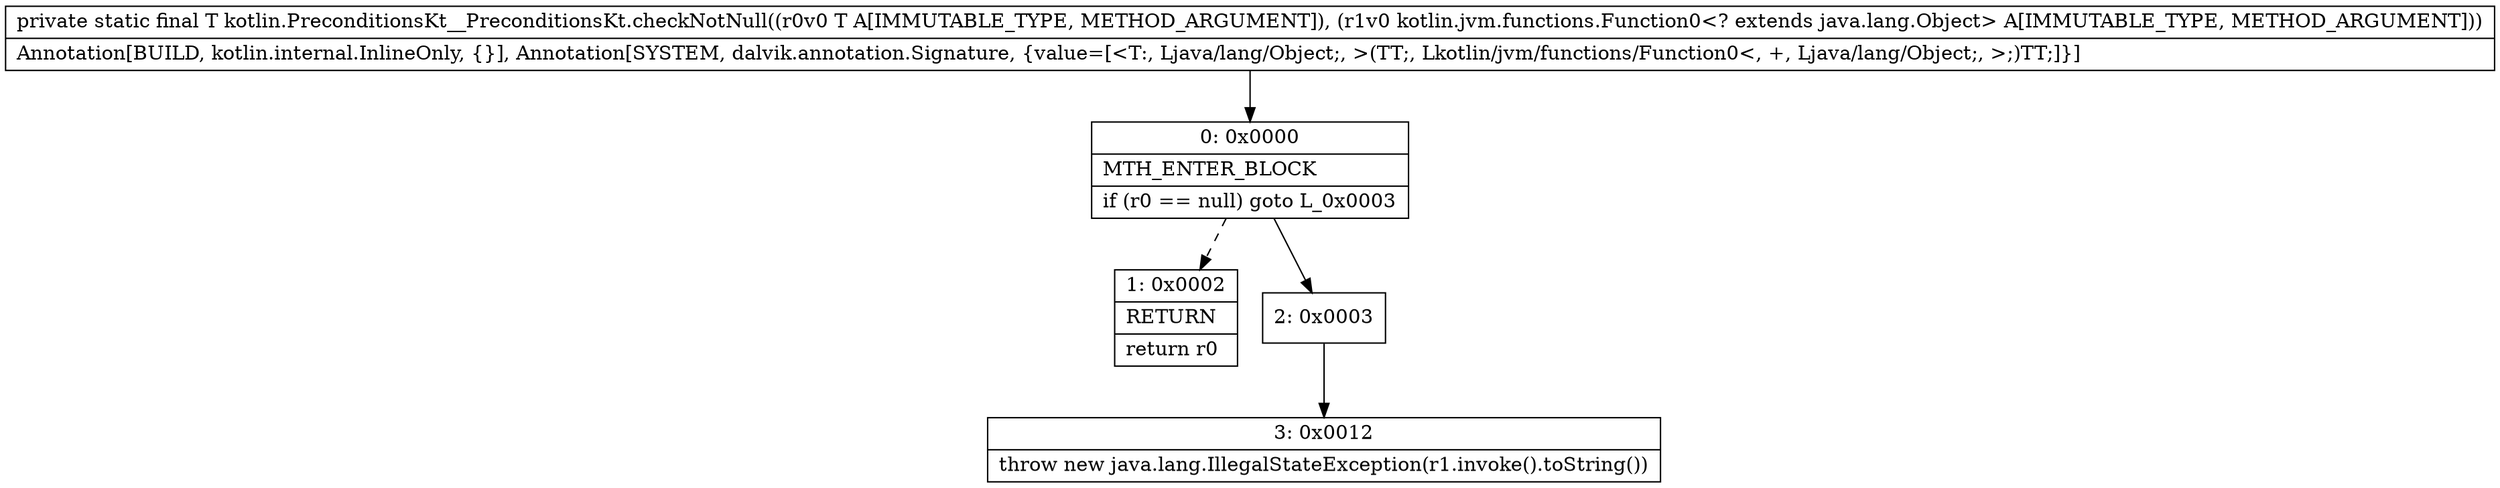 digraph "CFG forkotlin.PreconditionsKt__PreconditionsKt.checkNotNull(Ljava\/lang\/Object;Lkotlin\/jvm\/functions\/Function0;)Ljava\/lang\/Object;" {
Node_0 [shape=record,label="{0\:\ 0x0000|MTH_ENTER_BLOCK\l|if (r0 == null) goto L_0x0003\l}"];
Node_1 [shape=record,label="{1\:\ 0x0002|RETURN\l|return r0\l}"];
Node_2 [shape=record,label="{2\:\ 0x0003}"];
Node_3 [shape=record,label="{3\:\ 0x0012|throw new java.lang.IllegalStateException(r1.invoke().toString())\l}"];
MethodNode[shape=record,label="{private static final T kotlin.PreconditionsKt__PreconditionsKt.checkNotNull((r0v0 T A[IMMUTABLE_TYPE, METHOD_ARGUMENT]), (r1v0 kotlin.jvm.functions.Function0\<? extends java.lang.Object\> A[IMMUTABLE_TYPE, METHOD_ARGUMENT]))  | Annotation[BUILD, kotlin.internal.InlineOnly, \{\}], Annotation[SYSTEM, dalvik.annotation.Signature, \{value=[\<T:, Ljava\/lang\/Object;, \>(TT;, Lkotlin\/jvm\/functions\/Function0\<, +, Ljava\/lang\/Object;, \>;)TT;]\}]\l}"];
MethodNode -> Node_0;
Node_0 -> Node_1[style=dashed];
Node_0 -> Node_2;
Node_2 -> Node_3;
}

